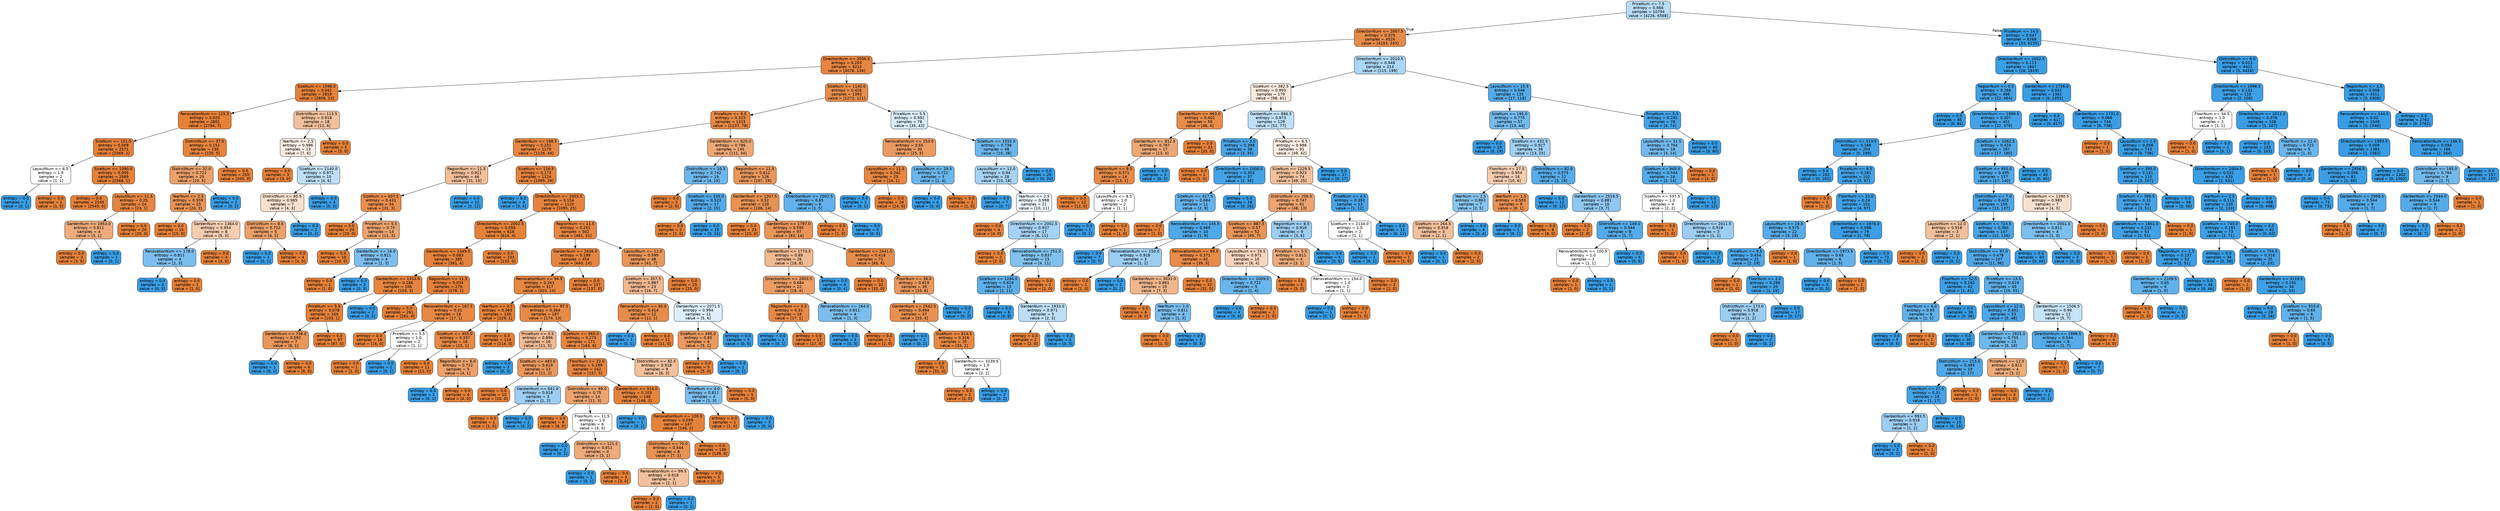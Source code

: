 digraph Tree {
node [shape=box, style="filled, rounded", color="black", fontname=helvetica] ;
edge [fontname=helvetica] ;
0 [label="PriceNum <= 7.5\nentropy = 0.966\nsamples = 10794\nvalue = [4226, 6568]", fillcolor="#b8dcf6"] ;
1 [label="DirectionNum <= 2007.5\nentropy = 0.379\nsamples = 4526\nvalue = [4193, 333]", fillcolor="#e78b49"] ;
0 -> 1 [labeldistance=2.5, labelangle=45, headlabel="True"] ;
2 [label="DirectionNum <= 2000.5\nentropy = 0.203\nsamples = 4212\nvalue = [4078, 134]", fillcolor="#e68540"] ;
1 -> 2 ;
3 [label="SizeNum <= 1598.0\nentropy = 0.042\nsamples = 2819\nvalue = [2806, 13]", fillcolor="#e5823a"] ;
2 -> 3 ;
4 [label="RenovationNum <= 125.5\nentropy = 0.025\nsamples = 2801\nvalue = [2794, 7]", fillcolor="#e58139"] ;
3 -> 4 ;
5 [label="SizeNum <= 151.5\nentropy = 0.009\nsamples = 2571\nvalue = [2569, 2]", fillcolor="#e58139"] ;
4 -> 5 ;
6 [label="LayoutNum <= 6.5\nentropy = 1.0\nsamples = 2\nvalue = [1, 1]", fillcolor="#ffffff"] ;
5 -> 6 ;
7 [label="entropy = 0.0\nsamples = 1\nvalue = [0, 1]", fillcolor="#399de5"] ;
6 -> 7 ;
8 [label="entropy = 0.0\nsamples = 1\nvalue = [1, 0]", fillcolor="#e58139"] ;
6 -> 8 ;
9 [label="SizeNum <= 1090.0\nentropy = 0.005\nsamples = 2569\nvalue = [2568, 1]", fillcolor="#e58139"] ;
5 -> 9 ;
10 [label="entropy = 0.0\nsamples = 2545\nvalue = [2545, 0]", fillcolor="#e58139"] ;
9 -> 10 ;
11 [label="LayoutNum <= 11.5\nentropy = 0.25\nsamples = 24\nvalue = [23, 1]", fillcolor="#e68642"] ;
9 -> 11 ;
12 [label="GardenNum <= 1953.0\nentropy = 0.811\nsamples = 4\nvalue = [3, 1]", fillcolor="#eeab7b"] ;
11 -> 12 ;
13 [label="entropy = 0.0\nsamples = 3\nvalue = [3, 0]", fillcolor="#e58139"] ;
12 -> 13 ;
14 [label="entropy = 0.0\nsamples = 1\nvalue = [0, 1]", fillcolor="#399de5"] ;
12 -> 14 ;
15 [label="entropy = 0.0\nsamples = 20\nvalue = [20, 0]", fillcolor="#e58139"] ;
11 -> 15 ;
16 [label="DistrictNum <= 37.0\nentropy = 0.151\nsamples = 230\nvalue = [225, 5]", fillcolor="#e6843d"] ;
4 -> 16 ;
17 [label="DistrictNum <= 32.0\nentropy = 0.722\nsamples = 25\nvalue = [20, 5]", fillcolor="#eca06a"] ;
16 -> 17 ;
18 [label="YearNum <= 2.5\nentropy = 0.559\nsamples = 23\nvalue = [20, 3]", fillcolor="#e99457"] ;
17 -> 18 ;
19 [label="entropy = 0.0\nsamples = 15\nvalue = [15, 0]", fillcolor="#e58139"] ;
18 -> 19 ;
20 [label="GardenNum <= 1364.0\nentropy = 0.954\nsamples = 8\nvalue = [5, 3]", fillcolor="#f5cdb0"] ;
18 -> 20 ;
21 [label="RenovationNum <= 178.0\nentropy = 0.811\nsamples = 4\nvalue = [1, 3]", fillcolor="#7bbeee"] ;
20 -> 21 ;
22 [label="entropy = 0.0\nsamples = 3\nvalue = [0, 3]", fillcolor="#399de5"] ;
21 -> 22 ;
23 [label="entropy = 0.0\nsamples = 1\nvalue = [1, 0]", fillcolor="#e58139"] ;
21 -> 23 ;
24 [label="entropy = 0.0\nsamples = 4\nvalue = [4, 0]", fillcolor="#e58139"] ;
20 -> 24 ;
25 [label="entropy = 0.0\nsamples = 2\nvalue = [0, 2]", fillcolor="#399de5"] ;
17 -> 25 ;
26 [label="entropy = 0.0\nsamples = 205\nvalue = [205, 0]", fillcolor="#e58139"] ;
16 -> 26 ;
27 [label="DistrictNum <= 113.5\nentropy = 0.918\nsamples = 18\nvalue = [12, 6]", fillcolor="#f2c09c"] ;
3 -> 27 ;
28 [label="YearNum <= 2.5\nentropy = 0.996\nsamples = 13\nvalue = [7, 6]", fillcolor="#fbede3"] ;
27 -> 28 ;
29 [label="entropy = 0.0\nsamples = 3\nvalue = [3, 0]", fillcolor="#e58139"] ;
28 -> 29 ;
30 [label="SizeNum <= 2140.0\nentropy = 0.971\nsamples = 10\nvalue = [4, 6]", fillcolor="#bddef6"] ;
28 -> 30 ;
31 [label="DistrictNum <= 80.5\nentropy = 0.985\nsamples = 7\nvalue = [4, 3]", fillcolor="#f8e0ce"] ;
30 -> 31 ;
32 [label="DistrictNum <= 8.5\nentropy = 0.722\nsamples = 5\nvalue = [4, 1]", fillcolor="#eca06a"] ;
31 -> 32 ;
33 [label="entropy = 0.0\nsamples = 1\nvalue = [0, 1]", fillcolor="#399de5"] ;
32 -> 33 ;
34 [label="entropy = 0.0\nsamples = 4\nvalue = [4, 0]", fillcolor="#e58139"] ;
32 -> 34 ;
35 [label="entropy = 0.0\nsamples = 2\nvalue = [0, 2]", fillcolor="#399de5"] ;
31 -> 35 ;
36 [label="entropy = 0.0\nsamples = 3\nvalue = [0, 3]", fillcolor="#399de5"] ;
30 -> 36 ;
37 [label="entropy = 0.0\nsamples = 5\nvalue = [5, 0]", fillcolor="#e58139"] ;
27 -> 37 ;
38 [label="SizeNum <= 1140.0\nentropy = 0.426\nsamples = 1393\nvalue = [1272, 121]", fillcolor="#e78d4c"] ;
2 -> 38 ;
39 [label="PriceNum <= 6.5\nentropy = 0.325\nsamples = 1315\nvalue = [1237, 78]", fillcolor="#e78945"] ;
38 -> 39 ;
40 [label="GardenNum <= 198.5\nentropy = 0.231\nsamples = 1170\nvalue = [1126, 44]", fillcolor="#e68641"] ;
39 -> 40 ;
41 [label="RegionNum <= 11.5\nentropy = 0.911\nsamples = 46\nvalue = [31, 15]", fillcolor="#f2be99"] ;
40 -> 41 ;
42 [label="SizeNum <= 607.5\nentropy = 0.431\nsamples = 34\nvalue = [31, 3]", fillcolor="#e88d4c"] ;
41 -> 42 ;
43 [label="entropy = 0.0\nsamples = 20\nvalue = [20, 0]", fillcolor="#e58139"] ;
42 -> 43 ;
44 [label="PriceNum <= 5.5\nentropy = 0.75\nsamples = 14\nvalue = [11, 3]", fillcolor="#eca36f"] ;
42 -> 44 ;
45 [label="entropy = 0.0\nsamples = 10\nvalue = [10, 0]", fillcolor="#e58139"] ;
44 -> 45 ;
46 [label="GardenNum <= 16.0\nentropy = 0.811\nsamples = 4\nvalue = [1, 3]", fillcolor="#7bbeee"] ;
44 -> 46 ;
47 [label="entropy = 0.0\nsamples = 1\nvalue = [1, 0]", fillcolor="#e58139"] ;
46 -> 47 ;
48 [label="entropy = 0.0\nsamples = 3\nvalue = [0, 3]", fillcolor="#399de5"] ;
46 -> 48 ;
49 [label="entropy = 0.0\nsamples = 12\nvalue = [0, 12]", fillcolor="#399de5"] ;
41 -> 49 ;
50 [label="SizeNum <= 116.5\nentropy = 0.173\nsamples = 1124\nvalue = [1095, 29]", fillcolor="#e6843e"] ;
40 -> 50 ;
51 [label="entropy = 0.0\nsamples = 4\nvalue = [0, 4]", fillcolor="#399de5"] ;
50 -> 51 ;
52 [label="DirectionNum <= 2003.5\nentropy = 0.154\nsamples = 1120\nvalue = [1095, 25]", fillcolor="#e6843e"] ;
50 -> 52 ;
53 [label="DirectionNum <= 2002.5\nentropy = 0.056\nsamples = 618\nvalue = [614, 4]", fillcolor="#e5823a"] ;
52 -> 53 ;
54 [label="GardenNum <= 1349.5\nentropy = 0.083\nsamples = 385\nvalue = [381, 4]", fillcolor="#e5823b"] ;
53 -> 54 ;
55 [label="GardenNum <= 1333.0\nentropy = 0.186\nsamples = 106\nvalue = [103, 3]", fillcolor="#e6853f"] ;
54 -> 55 ;
56 [label="PriceNum <= 5.5\nentropy = 0.078\nsamples = 104\nvalue = [103, 1]", fillcolor="#e5823b"] ;
55 -> 56 ;
57 [label="GardenNum <= 738.0\nentropy = 0.592\nsamples = 7\nvalue = [6, 1]", fillcolor="#e9965a"] ;
56 -> 57 ;
58 [label="entropy = 0.0\nsamples = 1\nvalue = [0, 1]", fillcolor="#399de5"] ;
57 -> 58 ;
59 [label="entropy = 0.0\nsamples = 6\nvalue = [6, 0]", fillcolor="#e58139"] ;
57 -> 59 ;
60 [label="entropy = 0.0\nsamples = 97\nvalue = [97, 0]", fillcolor="#e58139"] ;
56 -> 60 ;
61 [label="entropy = 0.0\nsamples = 2\nvalue = [0, 2]", fillcolor="#399de5"] ;
55 -> 61 ;
62 [label="RegionNum <= 11.5\nentropy = 0.034\nsamples = 279\nvalue = [278, 1]", fillcolor="#e5813a"] ;
54 -> 62 ;
63 [label="entropy = 0.0\nsamples = 261\nvalue = [261, 0]", fillcolor="#e58139"] ;
62 -> 63 ;
64 [label="RenovationNum <= 167.5\nentropy = 0.31\nsamples = 18\nvalue = [17, 1]", fillcolor="#e78845"] ;
62 -> 64 ;
65 [label="entropy = 0.0\nsamples = 16\nvalue = [16, 0]", fillcolor="#e58139"] ;
64 -> 65 ;
66 [label="PriceNum <= 5.5\nentropy = 1.0\nsamples = 2\nvalue = [1, 1]", fillcolor="#ffffff"] ;
64 -> 66 ;
67 [label="entropy = 0.0\nsamples = 1\nvalue = [1, 0]", fillcolor="#e58139"] ;
66 -> 67 ;
68 [label="entropy = 0.0\nsamples = 1\nvalue = [0, 1]", fillcolor="#399de5"] ;
66 -> 68 ;
69 [label="entropy = 0.0\nsamples = 233\nvalue = [233, 0]", fillcolor="#e58139"] ;
53 -> 69 ;
70 [label="RegionNum <= 11.5\nentropy = 0.251\nsamples = 502\nvalue = [481, 21]", fillcolor="#e68742"] ;
52 -> 70 ;
71 [label="GardenNum <= 2636.0\nentropy = 0.199\nsamples = 454\nvalue = [440, 14]", fillcolor="#e6853f"] ;
70 -> 71 ;
72 [label="RenovationNum <= 94.5\nentropy = 0.261\nsamples = 317\nvalue = [303, 14]", fillcolor="#e68742"] ;
71 -> 72 ;
73 [label="YearNum <= 0.5\nentropy = 0.065\nsamples = 130\nvalue = [129, 1]", fillcolor="#e5823b"] ;
72 -> 73 ;
74 [label="SizeNum <= 455.0\nentropy = 0.337\nsamples = 16\nvalue = [15, 1]", fillcolor="#e78946"] ;
73 -> 74 ;
75 [label="entropy = 0.0\nsamples = 11\nvalue = [11, 0]", fillcolor="#e58139"] ;
74 -> 75 ;
76 [label="RegionNum <= 6.0\nentropy = 0.722\nsamples = 5\nvalue = [4, 1]", fillcolor="#eca06a"] ;
74 -> 76 ;
77 [label="entropy = 0.0\nsamples = 1\nvalue = [0, 1]", fillcolor="#399de5"] ;
76 -> 77 ;
78 [label="entropy = 0.0\nsamples = 4\nvalue = [4, 0]", fillcolor="#e58139"] ;
76 -> 78 ;
79 [label="entropy = 0.0\nsamples = 114\nvalue = [114, 0]", fillcolor="#e58139"] ;
73 -> 79 ;
80 [label="RenovationNum <= 97.5\nentropy = 0.364\nsamples = 187\nvalue = [174, 13]", fillcolor="#e78a48"] ;
72 -> 80 ;
81 [label="PriceNum <= 5.5\nentropy = 0.896\nsamples = 16\nvalue = [11, 5]", fillcolor="#f1ba93"] ;
80 -> 81 ;
82 [label="entropy = 0.0\nsamples = 3\nvalue = [0, 3]", fillcolor="#399de5"] ;
81 -> 82 ;
83 [label="SizeNum <= 483.0\nentropy = 0.619\nsamples = 13\nvalue = [11, 2]", fillcolor="#ea985d"] ;
81 -> 83 ;
84 [label="entropy = 0.0\nsamples = 10\nvalue = [10, 0]", fillcolor="#e58139"] ;
83 -> 84 ;
85 [label="GardenNum <= 641.0\nentropy = 0.918\nsamples = 3\nvalue = [1, 2]", fillcolor="#9ccef2"] ;
83 -> 85 ;
86 [label="entropy = 0.0\nsamples = 1\nvalue = [1, 0]", fillcolor="#e58139"] ;
85 -> 86 ;
87 [label="entropy = 0.0\nsamples = 2\nvalue = [0, 2]", fillcolor="#399de5"] ;
85 -> 87 ;
88 [label="SizeNum <= 965.0\nentropy = 0.273\nsamples = 171\nvalue = [163, 8]", fillcolor="#e68743"] ;
80 -> 88 ;
89 [label="FloorNum <= 22.0\nentropy = 0.199\nsamples = 162\nvalue = [157, 5]", fillcolor="#e6853f"] ;
88 -> 89 ;
90 [label="DistrictNum <= 99.0\nentropy = 0.75\nsamples = 14\nvalue = [11, 3]", fillcolor="#eca36f"] ;
89 -> 90 ;
91 [label="entropy = 0.0\nsamples = 8\nvalue = [8, 0]", fillcolor="#e58139"] ;
90 -> 91 ;
92 [label="FloorNum <= 11.5\nentropy = 1.0\nsamples = 6\nvalue = [3, 3]", fillcolor="#ffffff"] ;
90 -> 92 ;
93 [label="entropy = 0.0\nsamples = 2\nvalue = [0, 2]", fillcolor="#399de5"] ;
92 -> 93 ;
94 [label="DistrictNum <= 121.5\nentropy = 0.811\nsamples = 4\nvalue = [3, 1]", fillcolor="#eeab7b"] ;
92 -> 94 ;
95 [label="entropy = 0.0\nsamples = 1\nvalue = [0, 1]", fillcolor="#399de5"] ;
94 -> 95 ;
96 [label="entropy = 0.0\nsamples = 3\nvalue = [3, 0]", fillcolor="#e58139"] ;
94 -> 96 ;
97 [label="GardenNum <= 314.0\nentropy = 0.103\nsamples = 148\nvalue = [146, 2]", fillcolor="#e5833c"] ;
89 -> 97 ;
98 [label="entropy = 0.0\nsamples = 1\nvalue = [0, 1]", fillcolor="#399de5"] ;
97 -> 98 ;
99 [label="RenovationNum <= 100.5\nentropy = 0.059\nsamples = 147\nvalue = [146, 1]", fillcolor="#e5823a"] ;
97 -> 99 ;
100 [label="DistrictNum <= 70.0\nentropy = 0.544\nsamples = 8\nvalue = [7, 1]", fillcolor="#e99355"] ;
99 -> 100 ;
101 [label="RenovationNum <= 99.5\nentropy = 0.918\nsamples = 3\nvalue = [2, 1]", fillcolor="#f2c09c"] ;
100 -> 101 ;
102 [label="entropy = 0.0\nsamples = 2\nvalue = [2, 0]", fillcolor="#e58139"] ;
101 -> 102 ;
103 [label="entropy = 0.0\nsamples = 1\nvalue = [0, 1]", fillcolor="#399de5"] ;
101 -> 103 ;
104 [label="entropy = 0.0\nsamples = 5\nvalue = [5, 0]", fillcolor="#e58139"] ;
100 -> 104 ;
105 [label="entropy = 0.0\nsamples = 139\nvalue = [139, 0]", fillcolor="#e58139"] ;
99 -> 105 ;
106 [label="DistrictNum <= 82.5\nentropy = 0.918\nsamples = 9\nvalue = [6, 3]", fillcolor="#f2c09c"] ;
88 -> 106 ;
107 [label="PriceNum <= 4.0\nentropy = 0.811\nsamples = 4\nvalue = [1, 3]", fillcolor="#7bbeee"] ;
106 -> 107 ;
108 [label="entropy = 0.0\nsamples = 1\nvalue = [1, 0]", fillcolor="#e58139"] ;
107 -> 108 ;
109 [label="entropy = 0.0\nsamples = 3\nvalue = [0, 3]", fillcolor="#399de5"] ;
107 -> 109 ;
110 [label="entropy = 0.0\nsamples = 5\nvalue = [5, 0]", fillcolor="#e58139"] ;
106 -> 110 ;
111 [label="entropy = 0.0\nsamples = 137\nvalue = [137, 0]", fillcolor="#e58139"] ;
71 -> 111 ;
112 [label="LayoutNum <= 12.0\nentropy = 0.599\nsamples = 48\nvalue = [41, 7]", fillcolor="#e9975b"] ;
70 -> 112 ;
113 [label="SizeNum <= 357.5\nentropy = 0.887\nsamples = 23\nvalue = [16, 7]", fillcolor="#f0b890"] ;
112 -> 113 ;
114 [label="RenovationNum <= 50.0\nentropy = 0.414\nsamples = 12\nvalue = [11, 1]", fillcolor="#e78c4b"] ;
113 -> 114 ;
115 [label="entropy = 0.0\nsamples = 1\nvalue = [0, 1]", fillcolor="#399de5"] ;
114 -> 115 ;
116 [label="entropy = 0.0\nsamples = 11\nvalue = [11, 0]", fillcolor="#e58139"] ;
114 -> 116 ;
117 [label="GardenNum <= 2071.5\nentropy = 0.994\nsamples = 11\nvalue = [5, 6]", fillcolor="#deeffb"] ;
113 -> 117 ;
118 [label="SizeNum <= 495.0\nentropy = 0.65\nsamples = 6\nvalue = [5, 1]", fillcolor="#ea9a61"] ;
117 -> 118 ;
119 [label="entropy = 0.0\nsamples = 5\nvalue = [5, 0]", fillcolor="#e58139"] ;
118 -> 119 ;
120 [label="entropy = 0.0\nsamples = 1\nvalue = [0, 1]", fillcolor="#399de5"] ;
118 -> 120 ;
121 [label="entropy = 0.0\nsamples = 5\nvalue = [0, 5]", fillcolor="#399de5"] ;
117 -> 121 ;
122 [label="entropy = 0.0\nsamples = 25\nvalue = [25, 0]", fillcolor="#e58139"] ;
112 -> 122 ;
123 [label="GardenNum <= 625.0\nentropy = 0.786\nsamples = 145\nvalue = [111, 34]", fillcolor="#eda876"] ;
39 -> 123 ;
124 [label="DistrictNum <= 10.5\nentropy = 0.742\nsamples = 19\nvalue = [4, 15]", fillcolor="#6eb7ec"] ;
123 -> 124 ;
125 [label="entropy = 0.0\nsamples = 2\nvalue = [2, 0]", fillcolor="#e58139"] ;
124 -> 125 ;
126 [label="SizeNum <= 235.0\nentropy = 0.523\nsamples = 17\nvalue = [2, 15]", fillcolor="#53aae8"] ;
124 -> 126 ;
127 [label="entropy = 0.0\nsamples = 2\nvalue = [2, 0]", fillcolor="#e58139"] ;
126 -> 127 ;
128 [label="entropy = 0.0\nsamples = 15\nvalue = [0, 15]", fillcolor="#399de5"] ;
126 -> 128 ;
129 [label="RegionNum <= 11.5\nentropy = 0.612\nsamples = 126\nvalue = [107, 19]", fillcolor="#ea975c"] ;
123 -> 129 ;
130 [label="GardenNum <= 1207.5\nentropy = 0.52\nsamples = 120\nvalue = [106, 14]", fillcolor="#e89253"] ;
129 -> 130 ;
131 [label="entropy = 0.0\nsamples = 23\nvalue = [23, 0]", fillcolor="#e58139"] ;
130 -> 131 ;
132 [label="GardenNum <= 1797.0\nentropy = 0.595\nsamples = 97\nvalue = [83, 14]", fillcolor="#e9965a"] ;
130 -> 132 ;
133 [label="GardenNum <= 1773.5\nentropy = 0.89\nsamples = 26\nvalue = [18, 8]", fillcolor="#f1b991"] ;
132 -> 133 ;
134 [label="DirectionNum <= 2003.5\nentropy = 0.684\nsamples = 22\nvalue = [18, 4]", fillcolor="#eb9d65"] ;
133 -> 134 ;
135 [label="RegionNum <= 0.5\nentropy = 0.31\nsamples = 18\nvalue = [17, 1]", fillcolor="#e78845"] ;
134 -> 135 ;
136 [label="entropy = 0.0\nsamples = 1\nvalue = [0, 1]", fillcolor="#399de5"] ;
135 -> 136 ;
137 [label="entropy = 0.0\nsamples = 17\nvalue = [17, 0]", fillcolor="#e58139"] ;
135 -> 137 ;
138 [label="RenovationNum <= 164.0\nentropy = 0.811\nsamples = 4\nvalue = [1, 3]", fillcolor="#7bbeee"] ;
134 -> 138 ;
139 [label="entropy = 0.0\nsamples = 3\nvalue = [0, 3]", fillcolor="#399de5"] ;
138 -> 139 ;
140 [label="entropy = 0.0\nsamples = 1\nvalue = [1, 0]", fillcolor="#e58139"] ;
138 -> 140 ;
141 [label="entropy = 0.0\nsamples = 4\nvalue = [0, 4]", fillcolor="#399de5"] ;
133 -> 141 ;
142 [label="GardenNum <= 2441.5\nentropy = 0.418\nsamples = 71\nvalue = [65, 6]", fillcolor="#e78d4b"] ;
132 -> 142 ;
143 [label="entropy = 0.0\nsamples = 32\nvalue = [32, 0]", fillcolor="#e58139"] ;
142 -> 143 ;
144 [label="FloorNum <= 36.0\nentropy = 0.619\nsamples = 39\nvalue = [33, 6]", fillcolor="#ea985d"] ;
142 -> 144 ;
145 [label="GardenNum <= 2542.5\nentropy = 0.494\nsamples = 37\nvalue = [33, 4]", fillcolor="#e89051"] ;
144 -> 145 ;
146 [label="entropy = 0.0\nsamples = 2\nvalue = [0, 2]", fillcolor="#399de5"] ;
145 -> 146 ;
147 [label="SizeNum <= 814.5\nentropy = 0.316\nsamples = 35\nvalue = [33, 2]", fillcolor="#e78945"] ;
145 -> 147 ;
148 [label="entropy = 0.0\nsamples = 31\nvalue = [31, 0]", fillcolor="#e58139"] ;
147 -> 148 ;
149 [label="GardenNum <= 3239.5\nentropy = 1.0\nsamples = 4\nvalue = [2, 2]", fillcolor="#ffffff"] ;
147 -> 149 ;
150 [label="entropy = 0.0\nsamples = 2\nvalue = [2, 0]", fillcolor="#e58139"] ;
149 -> 150 ;
151 [label="entropy = 0.0\nsamples = 2\nvalue = [0, 2]", fillcolor="#399de5"] ;
149 -> 151 ;
152 [label="entropy = 0.0\nsamples = 2\nvalue = [0, 2]", fillcolor="#399de5"] ;
144 -> 152 ;
153 [label="DirectionNum <= 2002.5\nentropy = 0.65\nsamples = 6\nvalue = [1, 5]", fillcolor="#61b1ea"] ;
129 -> 153 ;
154 [label="entropy = 0.0\nsamples = 1\nvalue = [1, 0]", fillcolor="#e58139"] ;
153 -> 154 ;
155 [label="entropy = 0.0\nsamples = 5\nvalue = [0, 5]", fillcolor="#399de5"] ;
153 -> 155 ;
156 [label="PriceNum <= 5.5\nentropy = 0.992\nsamples = 78\nvalue = [35, 43]", fillcolor="#daedfa"] ;
38 -> 156 ;
157 [label="RenovationNum <= 253.0\nentropy = 0.65\nsamples = 30\nvalue = [25, 5]", fillcolor="#ea9a61"] ;
156 -> 157 ;
158 [label="LayoutNum <= 11.5\nentropy = 0.242\nsamples = 25\nvalue = [24, 1]", fillcolor="#e68641"] ;
157 -> 158 ;
159 [label="entropy = 0.0\nsamples = 1\nvalue = [0, 1]", fillcolor="#399de5"] ;
158 -> 159 ;
160 [label="entropy = 0.0\nsamples = 24\nvalue = [24, 0]", fillcolor="#e58139"] ;
158 -> 160 ;
161 [label="LayoutNum <= 29.5\nentropy = 0.722\nsamples = 5\nvalue = [1, 4]", fillcolor="#6ab6ec"] ;
157 -> 161 ;
162 [label="entropy = 0.0\nsamples = 4\nvalue = [0, 4]", fillcolor="#399de5"] ;
161 -> 162 ;
163 [label="entropy = 0.0\nsamples = 1\nvalue = [1, 0]", fillcolor="#e58139"] ;
161 -> 163 ;
164 [label="SizeNum <= 1555.0\nentropy = 0.738\nsamples = 48\nvalue = [10, 38]", fillcolor="#6db7ec"] ;
156 -> 164 ;
165 [label="LayoutNum <= 12.0\nentropy = 0.94\nsamples = 28\nvalue = [10, 18]", fillcolor="#a7d3f3"] ;
164 -> 165 ;
166 [label="entropy = 0.0\nsamples = 7\nvalue = [0, 7]", fillcolor="#399de5"] ;
165 -> 166 ;
167 [label="YearNum <= 2.5\nentropy = 0.998\nsamples = 21\nvalue = [10, 11]", fillcolor="#edf6fd"] ;
165 -> 167 ;
168 [label="entropy = 0.0\nsamples = 4\nvalue = [4, 0]", fillcolor="#e58139"] ;
167 -> 168 ;
169 [label="DirectionNum <= 2002.5\nentropy = 0.937\nsamples = 17\nvalue = [6, 11]", fillcolor="#a5d2f3"] ;
167 -> 169 ;
170 [label="entropy = 0.0\nsamples = 2\nvalue = [2, 0]", fillcolor="#e58139"] ;
169 -> 170 ;
171 [label="RenovationNum <= 251.5\nentropy = 0.837\nsamples = 15\nvalue = [4, 11]", fillcolor="#81c1ee"] ;
169 -> 171 ;
172 [label="SizeNum <= 1284.0\nentropy = 0.619\nsamples = 13\nvalue = [2, 11]", fillcolor="#5dafea"] ;
171 -> 172 ;
173 [label="entropy = 0.0\nsamples = 8\nvalue = [0, 8]", fillcolor="#399de5"] ;
172 -> 173 ;
174 [label="GardenNum <= 1933.0\nentropy = 0.971\nsamples = 5\nvalue = [2, 3]", fillcolor="#bddef6"] ;
172 -> 174 ;
175 [label="entropy = 0.0\nsamples = 2\nvalue = [2, 0]", fillcolor="#e58139"] ;
174 -> 175 ;
176 [label="entropy = 0.0\nsamples = 3\nvalue = [0, 3]", fillcolor="#399de5"] ;
174 -> 176 ;
177 [label="entropy = 0.0\nsamples = 2\nvalue = [2, 0]", fillcolor="#e58139"] ;
171 -> 177 ;
178 [label="entropy = 0.0\nsamples = 20\nvalue = [0, 20]", fillcolor="#399de5"] ;
164 -> 178 ;
179 [label="DirectionNum <= 2010.5\nentropy = 0.948\nsamples = 314\nvalue = [115, 199]", fillcolor="#abd6f4"] ;
1 -> 179 ;
180 [label="SizeNum <= 382.5\nentropy = 0.993\nsamples = 179\nvalue = [98, 81]", fillcolor="#fae9dd"] ;
179 -> 180 ;
181 [label="GardenNum <= 963.0\nentropy = 0.402\nsamples = 50\nvalue = [46, 4]", fillcolor="#e78c4a"] ;
180 -> 181 ;
182 [label="GardenNum <= 812.5\nentropy = 0.787\nsamples = 17\nvalue = [13, 4]", fillcolor="#eda876"] ;
181 -> 182 ;
183 [label="RegionNum <= 9.5\nentropy = 0.371\nsamples = 14\nvalue = [13, 1]", fillcolor="#e78b48"] ;
182 -> 183 ;
184 [label="entropy = 0.0\nsamples = 12\nvalue = [12, 0]", fillcolor="#e58139"] ;
183 -> 184 ;
185 [label="LayoutNum <= 8.5\nentropy = 1.0\nsamples = 2\nvalue = [1, 1]", fillcolor="#ffffff"] ;
183 -> 185 ;
186 [label="entropy = 0.0\nsamples = 1\nvalue = [0, 1]", fillcolor="#399de5"] ;
185 -> 186 ;
187 [label="entropy = 0.0\nsamples = 1\nvalue = [1, 0]", fillcolor="#e58139"] ;
185 -> 187 ;
188 [label="entropy = 0.0\nsamples = 3\nvalue = [0, 3]", fillcolor="#399de5"] ;
182 -> 188 ;
189 [label="entropy = 0.0\nsamples = 33\nvalue = [33, 0]", fillcolor="#e58139"] ;
181 -> 189 ;
190 [label="GardenNum <= 886.5\nentropy = 0.973\nsamples = 129\nvalue = [52, 77]", fillcolor="#bfdff7"] ;
180 -> 190 ;
191 [label="PriceNum <= 3.5\nentropy = 0.398\nsamples = 38\nvalue = [3, 35]", fillcolor="#4aa5e7"] ;
190 -> 191 ;
192 [label="entropy = 0.0\nsamples = 1\nvalue = [1, 0]", fillcolor="#e58139"] ;
191 -> 192 ;
193 [label="DirectionNum <= 2008.5\nentropy = 0.303\nsamples = 37\nvalue = [2, 35]", fillcolor="#44a3e6"] ;
191 -> 193 ;
194 [label="SizeNum <= 417.5\nentropy = 0.684\nsamples = 11\nvalue = [2, 9]", fillcolor="#65b3eb"] ;
193 -> 194 ;
195 [label="entropy = 0.0\nsamples = 1\nvalue = [1, 0]", fillcolor="#e58139"] ;
194 -> 195 ;
196 [label="RenovationNum <= 145.5\nentropy = 0.469\nsamples = 10\nvalue = [1, 9]", fillcolor="#4fa8e8"] ;
194 -> 196 ;
197 [label="entropy = 0.0\nsamples = 7\nvalue = [0, 7]", fillcolor="#399de5"] ;
196 -> 197 ;
198 [label="RenovationNum <= 150.0\nentropy = 0.918\nsamples = 3\nvalue = [1, 2]", fillcolor="#9ccef2"] ;
196 -> 198 ;
199 [label="entropy = 0.0\nsamples = 1\nvalue = [1, 0]", fillcolor="#e58139"] ;
198 -> 199 ;
200 [label="entropy = 0.0\nsamples = 2\nvalue = [0, 2]", fillcolor="#399de5"] ;
198 -> 200 ;
201 [label="entropy = 0.0\nsamples = 26\nvalue = [0, 26]", fillcolor="#399de5"] ;
193 -> 201 ;
202 [label="PriceNum <= 6.5\nentropy = 0.996\nsamples = 91\nvalue = [49, 42]", fillcolor="#fbede3"] ;
190 -> 202 ;
203 [label="SizeNum <= 1229.5\nentropy = 0.923\nsamples = 74\nvalue = [49, 25]", fillcolor="#f2c19e"] ;
202 -> 203 ;
204 [label="DistrictNum <= 206.0\nentropy = 0.747\nsamples = 61\nvalue = [48, 13]", fillcolor="#eca36f"] ;
203 -> 204 ;
205 [label="SizeNum <= 887.5\nentropy = 0.57\nsamples = 52\nvalue = [45, 7]", fillcolor="#e99558"] ;
204 -> 205 ;
206 [label="RenovationNum <= 89.5\nentropy = 0.371\nsamples = 42\nvalue = [39, 3]", fillcolor="#e78b48"] ;
205 -> 206 ;
207 [label="GardenNum <= 3031.0\nentropy = 0.881\nsamples = 10\nvalue = [7, 3]", fillcolor="#f0b78e"] ;
206 -> 207 ;
208 [label="entropy = 0.0\nsamples = 6\nvalue = [6, 0]", fillcolor="#e58139"] ;
207 -> 208 ;
209 [label="YearNum <= 1.0\nentropy = 0.811\nsamples = 4\nvalue = [1, 3]", fillcolor="#7bbeee"] ;
207 -> 209 ;
210 [label="entropy = 0.0\nsamples = 1\nvalue = [1, 0]", fillcolor="#e58139"] ;
209 -> 210 ;
211 [label="entropy = 0.0\nsamples = 3\nvalue = [0, 3]", fillcolor="#399de5"] ;
209 -> 211 ;
212 [label="entropy = 0.0\nsamples = 32\nvalue = [32, 0]", fillcolor="#e58139"] ;
206 -> 212 ;
213 [label="LayoutNum <= 19.5\nentropy = 0.971\nsamples = 10\nvalue = [6, 4]", fillcolor="#f6d5bd"] ;
205 -> 213 ;
214 [label="DirectionNum <= 2009.5\nentropy = 0.722\nsamples = 5\nvalue = [1, 4]", fillcolor="#6ab6ec"] ;
213 -> 214 ;
215 [label="entropy = 0.0\nsamples = 4\nvalue = [0, 4]", fillcolor="#399de5"] ;
214 -> 215 ;
216 [label="entropy = 0.0\nsamples = 1\nvalue = [1, 0]", fillcolor="#e58139"] ;
214 -> 216 ;
217 [label="entropy = 0.0\nsamples = 5\nvalue = [5, 0]", fillcolor="#e58139"] ;
213 -> 217 ;
218 [label="RegionNum <= 8.5\nentropy = 0.918\nsamples = 9\nvalue = [3, 6]", fillcolor="#9ccef2"] ;
204 -> 218 ;
219 [label="PriceNum <= 5.5\nentropy = 0.811\nsamples = 4\nvalue = [3, 1]", fillcolor="#eeab7b"] ;
218 -> 219 ;
220 [label="RenovationNum <= 154.0\nentropy = 1.0\nsamples = 2\nvalue = [1, 1]", fillcolor="#ffffff"] ;
219 -> 220 ;
221 [label="entropy = 0.0\nsamples = 1\nvalue = [0, 1]", fillcolor="#399de5"] ;
220 -> 221 ;
222 [label="entropy = 0.0\nsamples = 1\nvalue = [1, 0]", fillcolor="#e58139"] ;
220 -> 222 ;
223 [label="entropy = 0.0\nsamples = 2\nvalue = [2, 0]", fillcolor="#e58139"] ;
219 -> 223 ;
224 [label="entropy = 0.0\nsamples = 5\nvalue = [0, 5]", fillcolor="#399de5"] ;
218 -> 224 ;
225 [label="PriceNum <= 4.5\nentropy = 0.391\nsamples = 13\nvalue = [1, 12]", fillcolor="#49a5e7"] ;
203 -> 225 ;
226 [label="SizeNum <= 2134.0\nentropy = 1.0\nsamples = 2\nvalue = [1, 1]", fillcolor="#ffffff"] ;
225 -> 226 ;
227 [label="entropy = 0.0\nsamples = 1\nvalue = [0, 1]", fillcolor="#399de5"] ;
226 -> 227 ;
228 [label="entropy = 0.0\nsamples = 1\nvalue = [1, 0]", fillcolor="#e58139"] ;
226 -> 228 ;
229 [label="entropy = 0.0\nsamples = 11\nvalue = [0, 11]", fillcolor="#399de5"] ;
225 -> 229 ;
230 [label="entropy = 0.0\nsamples = 17\nvalue = [0, 17]", fillcolor="#399de5"] ;
202 -> 230 ;
231 [label="LayoutNum <= 15.5\nentropy = 0.546\nsamples = 135\nvalue = [17, 118]", fillcolor="#56abe9"] ;
179 -> 231 ;
232 [label="SizeNum <= 195.0\nentropy = 0.775\nsamples = 57\nvalue = [13, 44]", fillcolor="#74baed"] ;
231 -> 232 ;
233 [label="entropy = 0.0\nsamples = 19\nvalue = [0, 19]", fillcolor="#399de5"] ;
232 -> 233 ;
234 [label="SizeNum <= 432.5\nentropy = 0.927\nsamples = 38\nvalue = [13, 25]", fillcolor="#a0d0f3"] ;
232 -> 234 ;
235 [label="FloorNum <= 27.5\nentropy = 0.954\nsamples = 16\nvalue = [10, 6]", fillcolor="#f5cdb0"] ;
234 -> 235 ;
236 [label="YearNum <= 2.5\nentropy = 0.863\nsamples = 7\nvalue = [2, 5]", fillcolor="#88c4ef"] ;
235 -> 236 ;
237 [label="SizeNum <= 264.5\nentropy = 0.918\nsamples = 3\nvalue = [2, 1]", fillcolor="#f2c09c"] ;
236 -> 237 ;
238 [label="entropy = 0.0\nsamples = 1\nvalue = [0, 1]", fillcolor="#399de5"] ;
237 -> 238 ;
239 [label="entropy = 0.0\nsamples = 2\nvalue = [2, 0]", fillcolor="#e58139"] ;
237 -> 239 ;
240 [label="entropy = 0.0\nsamples = 4\nvalue = [0, 4]", fillcolor="#399de5"] ;
236 -> 240 ;
241 [label="YearNum <= 1.5\nentropy = 0.503\nsamples = 9\nvalue = [8, 1]", fillcolor="#e89152"] ;
235 -> 241 ;
242 [label="entropy = 0.0\nsamples = 1\nvalue = [0, 1]", fillcolor="#399de5"] ;
241 -> 242 ;
243 [label="entropy = 0.0\nsamples = 8\nvalue = [8, 0]", fillcolor="#e58139"] ;
241 -> 243 ;
244 [label="DistrictNum <= 82.0\nentropy = 0.575\nsamples = 22\nvalue = [3, 19]", fillcolor="#58ace9"] ;
234 -> 244 ;
245 [label="entropy = 0.0\nsamples = 12\nvalue = [0, 12]", fillcolor="#399de5"] ;
244 -> 245 ;
246 [label="GardenNum <= 2516.5\nentropy = 0.881\nsamples = 10\nvalue = [3, 7]", fillcolor="#8ec7f0"] ;
244 -> 246 ;
247 [label="entropy = 0.0\nsamples = 2\nvalue = [2, 0]", fillcolor="#e58139"] ;
246 -> 247 ;
248 [label="DistrictNum <= 149.0\nentropy = 0.544\nsamples = 8\nvalue = [1, 7]", fillcolor="#55abe9"] ;
246 -> 248 ;
249 [label="RenovationNum <= 100.5\nentropy = 1.0\nsamples = 2\nvalue = [1, 1]", fillcolor="#ffffff"] ;
248 -> 249 ;
250 [label="entropy = 0.0\nsamples = 1\nvalue = [1, 0]", fillcolor="#e58139"] ;
249 -> 250 ;
251 [label="entropy = 0.0\nsamples = 1\nvalue = [0, 1]", fillcolor="#399de5"] ;
249 -> 251 ;
252 [label="entropy = 0.0\nsamples = 6\nvalue = [0, 6]", fillcolor="#399de5"] ;
248 -> 252 ;
253 [label="PriceNum <= 5.5\nentropy = 0.292\nsamples = 78\nvalue = [4, 74]", fillcolor="#44a2e6"] ;
231 -> 253 ;
254 [label="LayoutNum <= 31.5\nentropy = 0.764\nsamples = 18\nvalue = [4, 14]", fillcolor="#72b9ec"] ;
253 -> 254 ;
255 [label="SizeNum <= 940.0\nentropy = 0.544\nsamples = 16\nvalue = [2, 14]", fillcolor="#55abe9"] ;
254 -> 255 ;
256 [label="SizeNum <= 537.5\nentropy = 1.0\nsamples = 4\nvalue = [2, 2]", fillcolor="#ffffff"] ;
255 -> 256 ;
257 [label="entropy = 0.0\nsamples = 1\nvalue = [1, 0]", fillcolor="#e58139"] ;
256 -> 257 ;
258 [label="DirectionNum <= 2011.5\nentropy = 0.918\nsamples = 3\nvalue = [1, 2]", fillcolor="#9ccef2"] ;
256 -> 258 ;
259 [label="entropy = 0.0\nsamples = 1\nvalue = [1, 0]", fillcolor="#e58139"] ;
258 -> 259 ;
260 [label="entropy = 0.0\nsamples = 2\nvalue = [0, 2]", fillcolor="#399de5"] ;
258 -> 260 ;
261 [label="entropy = 0.0\nsamples = 12\nvalue = [0, 12]", fillcolor="#399de5"] ;
255 -> 261 ;
262 [label="entropy = 0.0\nsamples = 2\nvalue = [2, 0]", fillcolor="#e58139"] ;
254 -> 262 ;
263 [label="entropy = 0.0\nsamples = 60\nvalue = [0, 60]", fillcolor="#399de5"] ;
253 -> 263 ;
264 [label="PriceNum <= 14.5\nentropy = 0.047\nsamples = 6268\nvalue = [33, 6235]", fillcolor="#3a9ee5"] ;
0 -> 264 [labeldistance=2.5, labelangle=-45, headlabel="False"] ;
265 [label="DirectionNum <= 2002.5\nentropy = 0.113\nsamples = 1847\nvalue = [28, 1819]", fillcolor="#3c9fe5"] ;
264 -> 265 ;
266 [label="RegionNum <= 0.5\nentropy = 0.266\nsamples = 486\nvalue = [22, 464]", fillcolor="#42a2e6"] ;
265 -> 266 ;
267 [label="entropy = 0.0\nsamples = 85\nvalue = [0, 85]", fillcolor="#399de5"] ;
266 -> 267 ;
268 [label="DirectionNum <= 1998.5\nentropy = 0.307\nsamples = 401\nvalue = [22, 379]", fillcolor="#44a3e7"] ;
266 -> 268 ;
269 [label="DistrictNum <= 123.5\nentropy = 0.166\nsamples = 204\nvalue = [5, 199]", fillcolor="#3e9fe6"] ;
268 -> 269 ;
270 [label="entropy = 0.0\nsamples = 102\nvalue = [0, 102]", fillcolor="#399de5"] ;
269 -> 270 ;
271 [label="PriceNum <= 8.5\nentropy = 0.282\nsamples = 102\nvalue = [5, 97]", fillcolor="#43a2e6"] ;
269 -> 271 ;
272 [label="entropy = 0.0\nsamples = 1\nvalue = [1, 0]", fillcolor="#e58139"] ;
271 -> 272 ;
273 [label="FloorNum <= 22.0\nentropy = 0.24\nsamples = 101\nvalue = [4, 97]", fillcolor="#41a1e6"] ;
271 -> 273 ;
274 [label="LayoutNum <= 19.0\nentropy = 0.575\nsamples = 22\nvalue = [3, 19]", fillcolor="#58ace9"] ;
273 -> 274 ;
275 [label="PriceNum <= 9.5\nentropy = 0.454\nsamples = 21\nvalue = [2, 19]", fillcolor="#4ea7e8"] ;
274 -> 275 ;
276 [label="entropy = 0.0\nsamples = 1\nvalue = [1, 0]", fillcolor="#e58139"] ;
275 -> 276 ;
277 [label="FloorNum <= 2.0\nentropy = 0.286\nsamples = 20\nvalue = [1, 19]", fillcolor="#43a2e6"] ;
275 -> 277 ;
278 [label="DistrictNum <= 173.0\nentropy = 0.918\nsamples = 3\nvalue = [1, 2]", fillcolor="#9ccef2"] ;
277 -> 278 ;
279 [label="entropy = 0.0\nsamples = 1\nvalue = [1, 0]", fillcolor="#e58139"] ;
278 -> 279 ;
280 [label="entropy = 0.0\nsamples = 2\nvalue = [0, 2]", fillcolor="#399de5"] ;
278 -> 280 ;
281 [label="entropy = 0.0\nsamples = 17\nvalue = [0, 17]", fillcolor="#399de5"] ;
277 -> 281 ;
282 [label="entropy = 0.0\nsamples = 1\nvalue = [1, 0]", fillcolor="#e58139"] ;
274 -> 282 ;
283 [label="DirectionNum <= 1978.0\nentropy = 0.098\nsamples = 79\nvalue = [1, 78]", fillcolor="#3c9ee5"] ;
273 -> 283 ;
284 [label="DirectionNum <= 1973.5\nentropy = 0.65\nsamples = 6\nvalue = [1, 5]", fillcolor="#61b1ea"] ;
283 -> 284 ;
285 [label="entropy = 0.0\nsamples = 5\nvalue = [0, 5]", fillcolor="#399de5"] ;
284 -> 285 ;
286 [label="entropy = 0.0\nsamples = 1\nvalue = [1, 0]", fillcolor="#e58139"] ;
284 -> 286 ;
287 [label="entropy = 0.0\nsamples = 73\nvalue = [0, 73]", fillcolor="#399de5"] ;
283 -> 287 ;
288 [label="SizeNum <= 1062.5\nentropy = 0.424\nsamples = 197\nvalue = [17, 180]", fillcolor="#4ca6e7"] ;
268 -> 288 ;
289 [label="SizeNum <= 955.0\nentropy = 0.495\nsamples = 157\nvalue = [17, 140]", fillcolor="#51a9e8"] ;
288 -> 289 ;
290 [label="DistrictNum <= 7.0\nentropy = 0.425\nsamples = 150\nvalue = [13, 137]", fillcolor="#4ca6e7"] ;
289 -> 290 ;
291 [label="LayoutNum <= 12.0\nentropy = 0.918\nsamples = 3\nvalue = [2, 1]", fillcolor="#f2c09c"] ;
290 -> 291 ;
292 [label="entropy = 0.0\nsamples = 2\nvalue = [2, 0]", fillcolor="#e58139"] ;
291 -> 292 ;
293 [label="entropy = 0.0\nsamples = 1\nvalue = [0, 1]", fillcolor="#399de5"] ;
291 -> 293 ;
294 [label="SizeNum <= 724.5\nentropy = 0.384\nsamples = 147\nvalue = [11, 136]", fillcolor="#49a5e7"] ;
290 -> 294 ;
295 [label="DistrictNum <= 97.0\nentropy = 0.478\nsamples = 107\nvalue = [11, 96]", fillcolor="#50a8e8"] ;
294 -> 295 ;
296 [label="FloorNum <= 12.5\nentropy = 0.162\nsamples = 42\nvalue = [1, 41]", fillcolor="#3e9fe6"] ;
295 -> 296 ;
297 [label="FloorNum <= 6.0\nentropy = 0.65\nsamples = 6\nvalue = [1, 5]", fillcolor="#61b1ea"] ;
296 -> 297 ;
298 [label="entropy = 0.0\nsamples = 5\nvalue = [0, 5]", fillcolor="#399de5"] ;
297 -> 298 ;
299 [label="entropy = 0.0\nsamples = 1\nvalue = [1, 0]", fillcolor="#e58139"] ;
297 -> 299 ;
300 [label="entropy = 0.0\nsamples = 36\nvalue = [0, 36]", fillcolor="#399de5"] ;
296 -> 300 ;
301 [label="PriceNum <= 13.5\nentropy = 0.619\nsamples = 65\nvalue = [10, 55]", fillcolor="#5dafea"] ;
295 -> 301 ;
302 [label="LayoutNum <= 12.0\nentropy = 0.451\nsamples = 53\nvalue = [5, 48]", fillcolor="#4ea7e8"] ;
301 -> 302 ;
303 [label="entropy = 0.0\nsamples = 30\nvalue = [0, 30]", fillcolor="#399de5"] ;
302 -> 303 ;
304 [label="GardenNum <= 2825.0\nentropy = 0.755\nsamples = 23\nvalue = [5, 18]", fillcolor="#70b8ec"] ;
302 -> 304 ;
305 [label="DistrictNum <= 213.5\nentropy = 0.485\nsamples = 19\nvalue = [2, 17]", fillcolor="#50a9e8"] ;
304 -> 305 ;
306 [label="FloorNum <= 27.5\nentropy = 0.31\nsamples = 18\nvalue = [1, 17]", fillcolor="#45a3e7"] ;
305 -> 306 ;
307 [label="GardenNum <= 993.5\nentropy = 0.918\nsamples = 3\nvalue = [1, 2]", fillcolor="#9ccef2"] ;
306 -> 307 ;
308 [label="entropy = 0.0\nsamples = 2\nvalue = [0, 2]", fillcolor="#399de5"] ;
307 -> 308 ;
309 [label="entropy = 0.0\nsamples = 1\nvalue = [1, 0]", fillcolor="#e58139"] ;
307 -> 309 ;
310 [label="entropy = 0.0\nsamples = 15\nvalue = [0, 15]", fillcolor="#399de5"] ;
306 -> 310 ;
311 [label="entropy = 0.0\nsamples = 1\nvalue = [1, 0]", fillcolor="#e58139"] ;
305 -> 311 ;
312 [label="PriceNum <= 12.5\nentropy = 0.811\nsamples = 4\nvalue = [3, 1]", fillcolor="#eeab7b"] ;
304 -> 312 ;
313 [label="entropy = 0.0\nsamples = 3\nvalue = [3, 0]", fillcolor="#e58139"] ;
312 -> 313 ;
314 [label="entropy = 0.0\nsamples = 1\nvalue = [0, 1]", fillcolor="#399de5"] ;
312 -> 314 ;
315 [label="GardenNum <= 1506.5\nentropy = 0.98\nsamples = 12\nvalue = [5, 7]", fillcolor="#c6e3f8"] ;
301 -> 315 ;
316 [label="DirectionNum <= 1999.5\nentropy = 0.544\nsamples = 8\nvalue = [1, 7]", fillcolor="#55abe9"] ;
315 -> 316 ;
317 [label="entropy = 0.0\nsamples = 1\nvalue = [1, 0]", fillcolor="#e58139"] ;
316 -> 317 ;
318 [label="entropy = 0.0\nsamples = 7\nvalue = [0, 7]", fillcolor="#399de5"] ;
316 -> 318 ;
319 [label="entropy = 0.0\nsamples = 4\nvalue = [4, 0]", fillcolor="#e58139"] ;
315 -> 319 ;
320 [label="entropy = 0.0\nsamples = 40\nvalue = [0, 40]", fillcolor="#399de5"] ;
294 -> 320 ;
321 [label="GardenNum <= 1390.5\nentropy = 0.985\nsamples = 7\nvalue = [4, 3]", fillcolor="#f8e0ce"] ;
289 -> 321 ;
322 [label="DirectionNum <= 2001.5\nentropy = 0.811\nsamples = 4\nvalue = [1, 3]", fillcolor="#7bbeee"] ;
321 -> 322 ;
323 [label="entropy = 0.0\nsamples = 3\nvalue = [0, 3]", fillcolor="#399de5"] ;
322 -> 323 ;
324 [label="entropy = 0.0\nsamples = 1\nvalue = [1, 0]", fillcolor="#e58139"] ;
322 -> 324 ;
325 [label="entropy = 0.0\nsamples = 3\nvalue = [3, 0]", fillcolor="#e58139"] ;
321 -> 325 ;
326 [label="entropy = 0.0\nsamples = 40\nvalue = [0, 40]", fillcolor="#399de5"] ;
288 -> 326 ;
327 [label="GardenNum <= 1726.0\nentropy = 0.041\nsamples = 1361\nvalue = [6, 1355]", fillcolor="#3a9de5"] ;
265 -> 327 ;
328 [label="entropy = 0.0\nsamples = 617\nvalue = [0, 617]", fillcolor="#399de5"] ;
327 -> 328 ;
329 [label="GardenNum <= 1731.0\nentropy = 0.068\nsamples = 744\nvalue = [6, 738]", fillcolor="#3b9ee5"] ;
327 -> 329 ;
330 [label="entropy = 0.0\nsamples = 1\nvalue = [1, 0]", fillcolor="#e58139"] ;
329 -> 330 ;
331 [label="LayoutNum <= 1.5\nentropy = 0.058\nsamples = 743\nvalue = [5, 738]", fillcolor="#3a9ee5"] ;
329 -> 331 ;
332 [label="SizeNum <= 395.0\nentropy = 0.181\nsamples = 110\nvalue = [3, 107]", fillcolor="#3fa0e6"] ;
331 -> 332 ;
333 [label="SizeNum <= 386.5\nentropy = 0.31\nsamples = 54\nvalue = [3, 51]", fillcolor="#45a3e7"] ;
332 -> 333 ;
334 [label="GardenNum <= 1801.5\nentropy = 0.232\nsamples = 53\nvalue = [2, 51]", fillcolor="#41a1e6"] ;
333 -> 334 ;
335 [label="entropy = 0.0\nsamples = 1\nvalue = [1, 0]", fillcolor="#e58139"] ;
334 -> 335 ;
336 [label="RegionNum <= 1.5\nentropy = 0.137\nsamples = 52\nvalue = [1, 51]", fillcolor="#3d9fe6"] ;
334 -> 336 ;
337 [label="GardenNum <= 2109.5\nentropy = 0.65\nsamples = 6\nvalue = [1, 5]", fillcolor="#61b1ea"] ;
336 -> 337 ;
338 [label="entropy = 0.0\nsamples = 1\nvalue = [1, 0]", fillcolor="#e58139"] ;
337 -> 338 ;
339 [label="entropy = 0.0\nsamples = 5\nvalue = [0, 5]", fillcolor="#399de5"] ;
337 -> 339 ;
340 [label="entropy = 0.0\nsamples = 46\nvalue = [0, 46]", fillcolor="#399de5"] ;
336 -> 340 ;
341 [label="entropy = 0.0\nsamples = 1\nvalue = [1, 0]", fillcolor="#e58139"] ;
333 -> 341 ;
342 [label="entropy = 0.0\nsamples = 56\nvalue = [0, 56]", fillcolor="#399de5"] ;
332 -> 342 ;
343 [label="DirectionNum <= 2004.5\nentropy = 0.031\nsamples = 633\nvalue = [2, 631]", fillcolor="#3a9de5"] ;
331 -> 343 ;
344 [label="YearNum <= 2.5\nentropy = 0.111\nsamples = 135\nvalue = [2, 133]", fillcolor="#3c9ee5"] ;
343 -> 344 ;
345 [label="SizeNum <= 745.0\nentropy = 0.181\nsamples = 73\nvalue = [2, 71]", fillcolor="#3fa0e6"] ;
344 -> 345 ;
346 [label="entropy = 0.0\nsamples = 38\nvalue = [0, 38]", fillcolor="#399de5"] ;
345 -> 346 ;
347 [label="SizeNum <= 754.5\nentropy = 0.316\nsamples = 35\nvalue = [2, 33]", fillcolor="#45a3e7"] ;
345 -> 347 ;
348 [label="entropy = 0.0\nsamples = 1\nvalue = [1, 0]", fillcolor="#e58139"] ;
347 -> 348 ;
349 [label="GardenNum <= 3119.5\nentropy = 0.191\nsamples = 34\nvalue = [1, 33]", fillcolor="#3fa0e6"] ;
347 -> 349 ;
350 [label="entropy = 0.0\nsamples = 28\nvalue = [0, 28]", fillcolor="#399de5"] ;
349 -> 350 ;
351 [label="SizeNum <= 910.0\nentropy = 0.65\nsamples = 6\nvalue = [1, 5]", fillcolor="#61b1ea"] ;
349 -> 351 ;
352 [label="entropy = 0.0\nsamples = 1\nvalue = [1, 0]", fillcolor="#e58139"] ;
351 -> 352 ;
353 [label="entropy = 0.0\nsamples = 5\nvalue = [0, 5]", fillcolor="#399de5"] ;
351 -> 353 ;
354 [label="entropy = 0.0\nsamples = 62\nvalue = [0, 62]", fillcolor="#399de5"] ;
344 -> 354 ;
355 [label="entropy = 0.0\nsamples = 498\nvalue = [0, 498]", fillcolor="#399de5"] ;
343 -> 355 ;
356 [label="DistrictNum <= 9.0\nentropy = 0.013\nsamples = 4421\nvalue = [5, 4416]", fillcolor="#399de5"] ;
264 -> 356 ;
357 [label="DirectionNum <= 1998.5\nentropy = 0.131\nsamples = 110\nvalue = [2, 108]", fillcolor="#3d9fe5"] ;
356 -> 357 ;
358 [label="FloorNum <= 34.5\nentropy = 1.0\nsamples = 2\nvalue = [1, 1]", fillcolor="#ffffff"] ;
357 -> 358 ;
359 [label="entropy = 0.0\nsamples = 1\nvalue = [1, 0]", fillcolor="#e58139"] ;
358 -> 359 ;
360 [label="entropy = 0.0\nsamples = 1\nvalue = [0, 1]", fillcolor="#399de5"] ;
358 -> 360 ;
361 [label="DirectionNum <= 2011.0\nentropy = 0.076\nsamples = 108\nvalue = [1, 107]", fillcolor="#3b9ee5"] ;
357 -> 361 ;
362 [label="entropy = 0.0\nsamples = 103\nvalue = [0, 103]", fillcolor="#399de5"] ;
361 -> 362 ;
363 [label="FloorNum <= 22.0\nentropy = 0.722\nsamples = 5\nvalue = [1, 4]", fillcolor="#6ab6ec"] ;
361 -> 363 ;
364 [label="entropy = 0.0\nsamples = 1\nvalue = [1, 0]", fillcolor="#e58139"] ;
363 -> 364 ;
365 [label="entropy = 0.0\nsamples = 4\nvalue = [0, 4]", fillcolor="#399de5"] ;
363 -> 365 ;
366 [label="RegionNum <= 3.5\nentropy = 0.008\nsamples = 4311\nvalue = [3, 4308]", fillcolor="#399de5"] ;
356 -> 366 ;
367 [label="RenovationNum <= 144.5\nentropy = 0.02\nsamples = 1549\nvalue = [3, 1546]", fillcolor="#399de5"] ;
366 -> 367 ;
368 [label="DirectionNum <= 1993.5\nentropy = 0.009\nsamples = 1383\nvalue = [1, 1382]", fillcolor="#399de5"] ;
367 -> 368 ;
369 [label="GardenNum <= 2956.5\nentropy = 0.096\nsamples = 81\nvalue = [1, 80]", fillcolor="#3b9ee5"] ;
368 -> 369 ;
370 [label="entropy = 0.0\nsamples = 73\nvalue = [0, 73]", fillcolor="#399de5"] ;
369 -> 370 ;
371 [label="GardenNum <= 2958.5\nentropy = 0.544\nsamples = 8\nvalue = [1, 7]", fillcolor="#55abe9"] ;
369 -> 371 ;
372 [label="entropy = 0.0\nsamples = 1\nvalue = [1, 0]", fillcolor="#e58139"] ;
371 -> 372 ;
373 [label="entropy = 0.0\nsamples = 7\nvalue = [0, 7]", fillcolor="#399de5"] ;
371 -> 373 ;
374 [label="entropy = 0.0\nsamples = 1302\nvalue = [0, 1302]", fillcolor="#399de5"] ;
368 -> 374 ;
375 [label="RenovationNum <= 146.5\nentropy = 0.094\nsamples = 166\nvalue = [2, 164]", fillcolor="#3b9ee5"] ;
367 -> 375 ;
376 [label="DistrictNum <= 185.0\nentropy = 0.764\nsamples = 9\nvalue = [2, 7]", fillcolor="#72b9ec"] ;
375 -> 376 ;
377 [label="GardenNum <= 2544.0\nentropy = 0.544\nsamples = 8\nvalue = [1, 7]", fillcolor="#55abe9"] ;
376 -> 377 ;
378 [label="entropy = 0.0\nsamples = 7\nvalue = [0, 7]", fillcolor="#399de5"] ;
377 -> 378 ;
379 [label="entropy = 0.0\nsamples = 1\nvalue = [1, 0]", fillcolor="#e58139"] ;
377 -> 379 ;
380 [label="entropy = 0.0\nsamples = 1\nvalue = [1, 0]", fillcolor="#e58139"] ;
376 -> 380 ;
381 [label="entropy = 0.0\nsamples = 157\nvalue = [0, 157]", fillcolor="#399de5"] ;
375 -> 381 ;
382 [label="entropy = 0.0\nsamples = 2762\nvalue = [0, 2762]", fillcolor="#399de5"] ;
366 -> 382 ;
}
